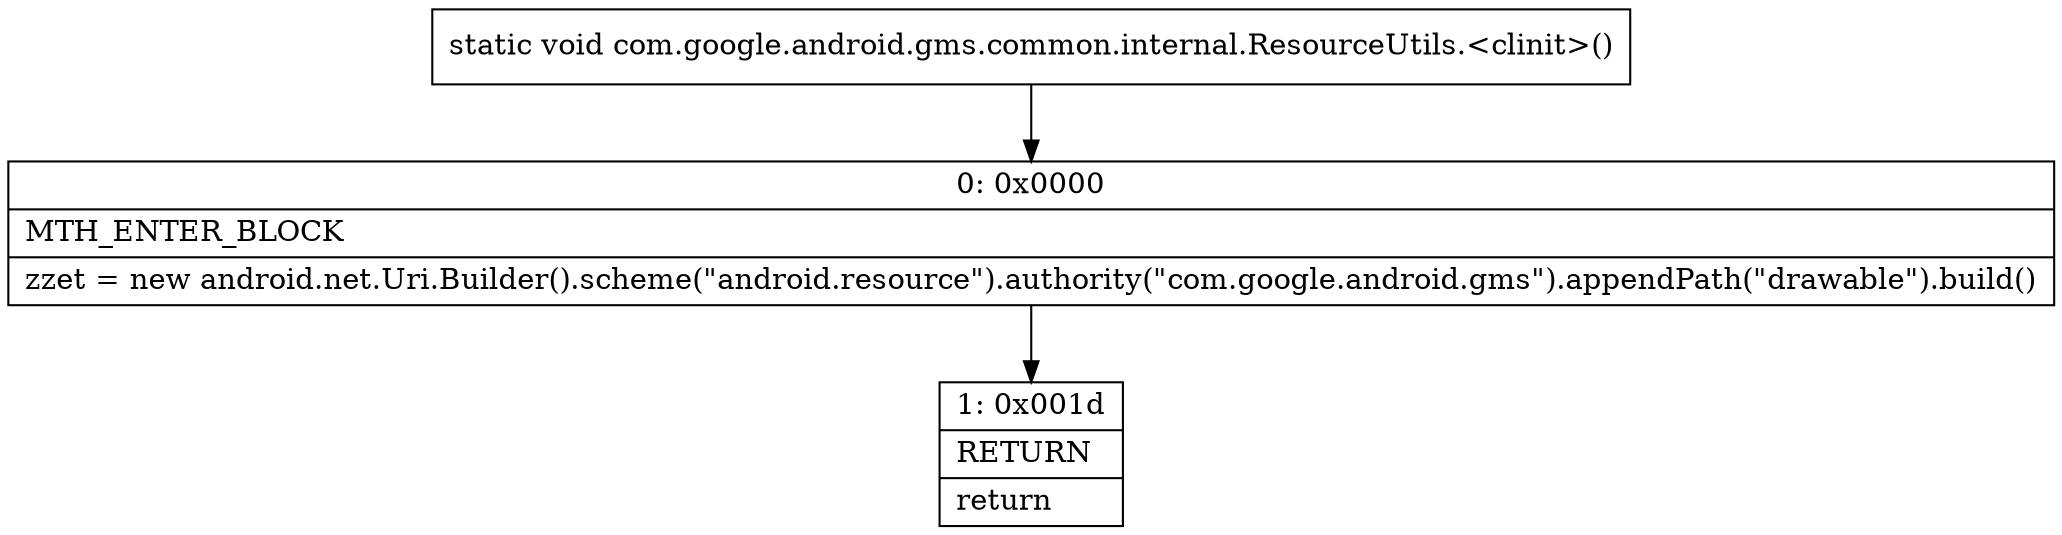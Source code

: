 digraph "CFG forcom.google.android.gms.common.internal.ResourceUtils.\<clinit\>()V" {
Node_0 [shape=record,label="{0\:\ 0x0000|MTH_ENTER_BLOCK\l|zzet = new android.net.Uri.Builder().scheme(\"android.resource\").authority(\"com.google.android.gms\").appendPath(\"drawable\").build()\l}"];
Node_1 [shape=record,label="{1\:\ 0x001d|RETURN\l|return\l}"];
MethodNode[shape=record,label="{static void com.google.android.gms.common.internal.ResourceUtils.\<clinit\>() }"];
MethodNode -> Node_0;
Node_0 -> Node_1;
}

